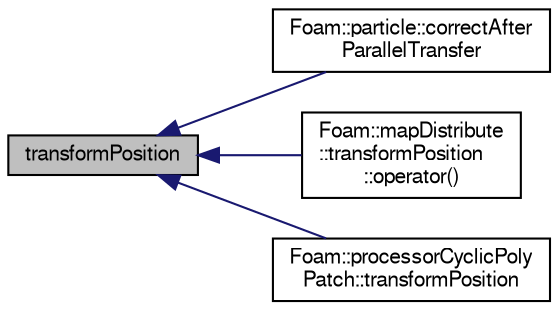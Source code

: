 digraph "transformPosition"
{
  bgcolor="transparent";
  edge [fontname="FreeSans",fontsize="10",labelfontname="FreeSans",labelfontsize="10"];
  node [fontname="FreeSans",fontsize="10",shape=record];
  rankdir="LR";
  Node1 [label="transformPosition",height=0.2,width=0.4,color="black", fillcolor="grey75", style="filled" fontcolor="black"];
  Node1 -> Node2 [dir="back",color="midnightblue",fontsize="10",style="solid",fontname="FreeSans"];
  Node2 [label="Foam::particle::correctAfter\lParallelTransfer",height=0.2,width=0.4,color="black",URL="$a01725.html#abf3eaa39fbf239fede9c5c4af58c851d",tooltip="Convert processor patch addressing to the global equivalents. "];
  Node1 -> Node3 [dir="back",color="midnightblue",fontsize="10",style="solid",fontname="FreeSans"];
  Node3 [label="Foam::mapDistribute\l::transformPosition\l::operator()",height=0.2,width=0.4,color="black",URL="$a02590.html#a6aba17cb02b19f3c1b26f2503d261ef5",tooltip="Transform patch-based field. "];
  Node1 -> Node4 [dir="back",color="midnightblue",fontsize="10",style="solid",fontname="FreeSans"];
  Node4 [label="Foam::processorCyclicPoly\lPatch::transformPosition",height=0.2,width=0.4,color="black",URL="$a01926.html#ab0f25ce9b10cf4b7091eb5de4efc970a",tooltip="Transform a patch-based position from other side to this side. "];
}
